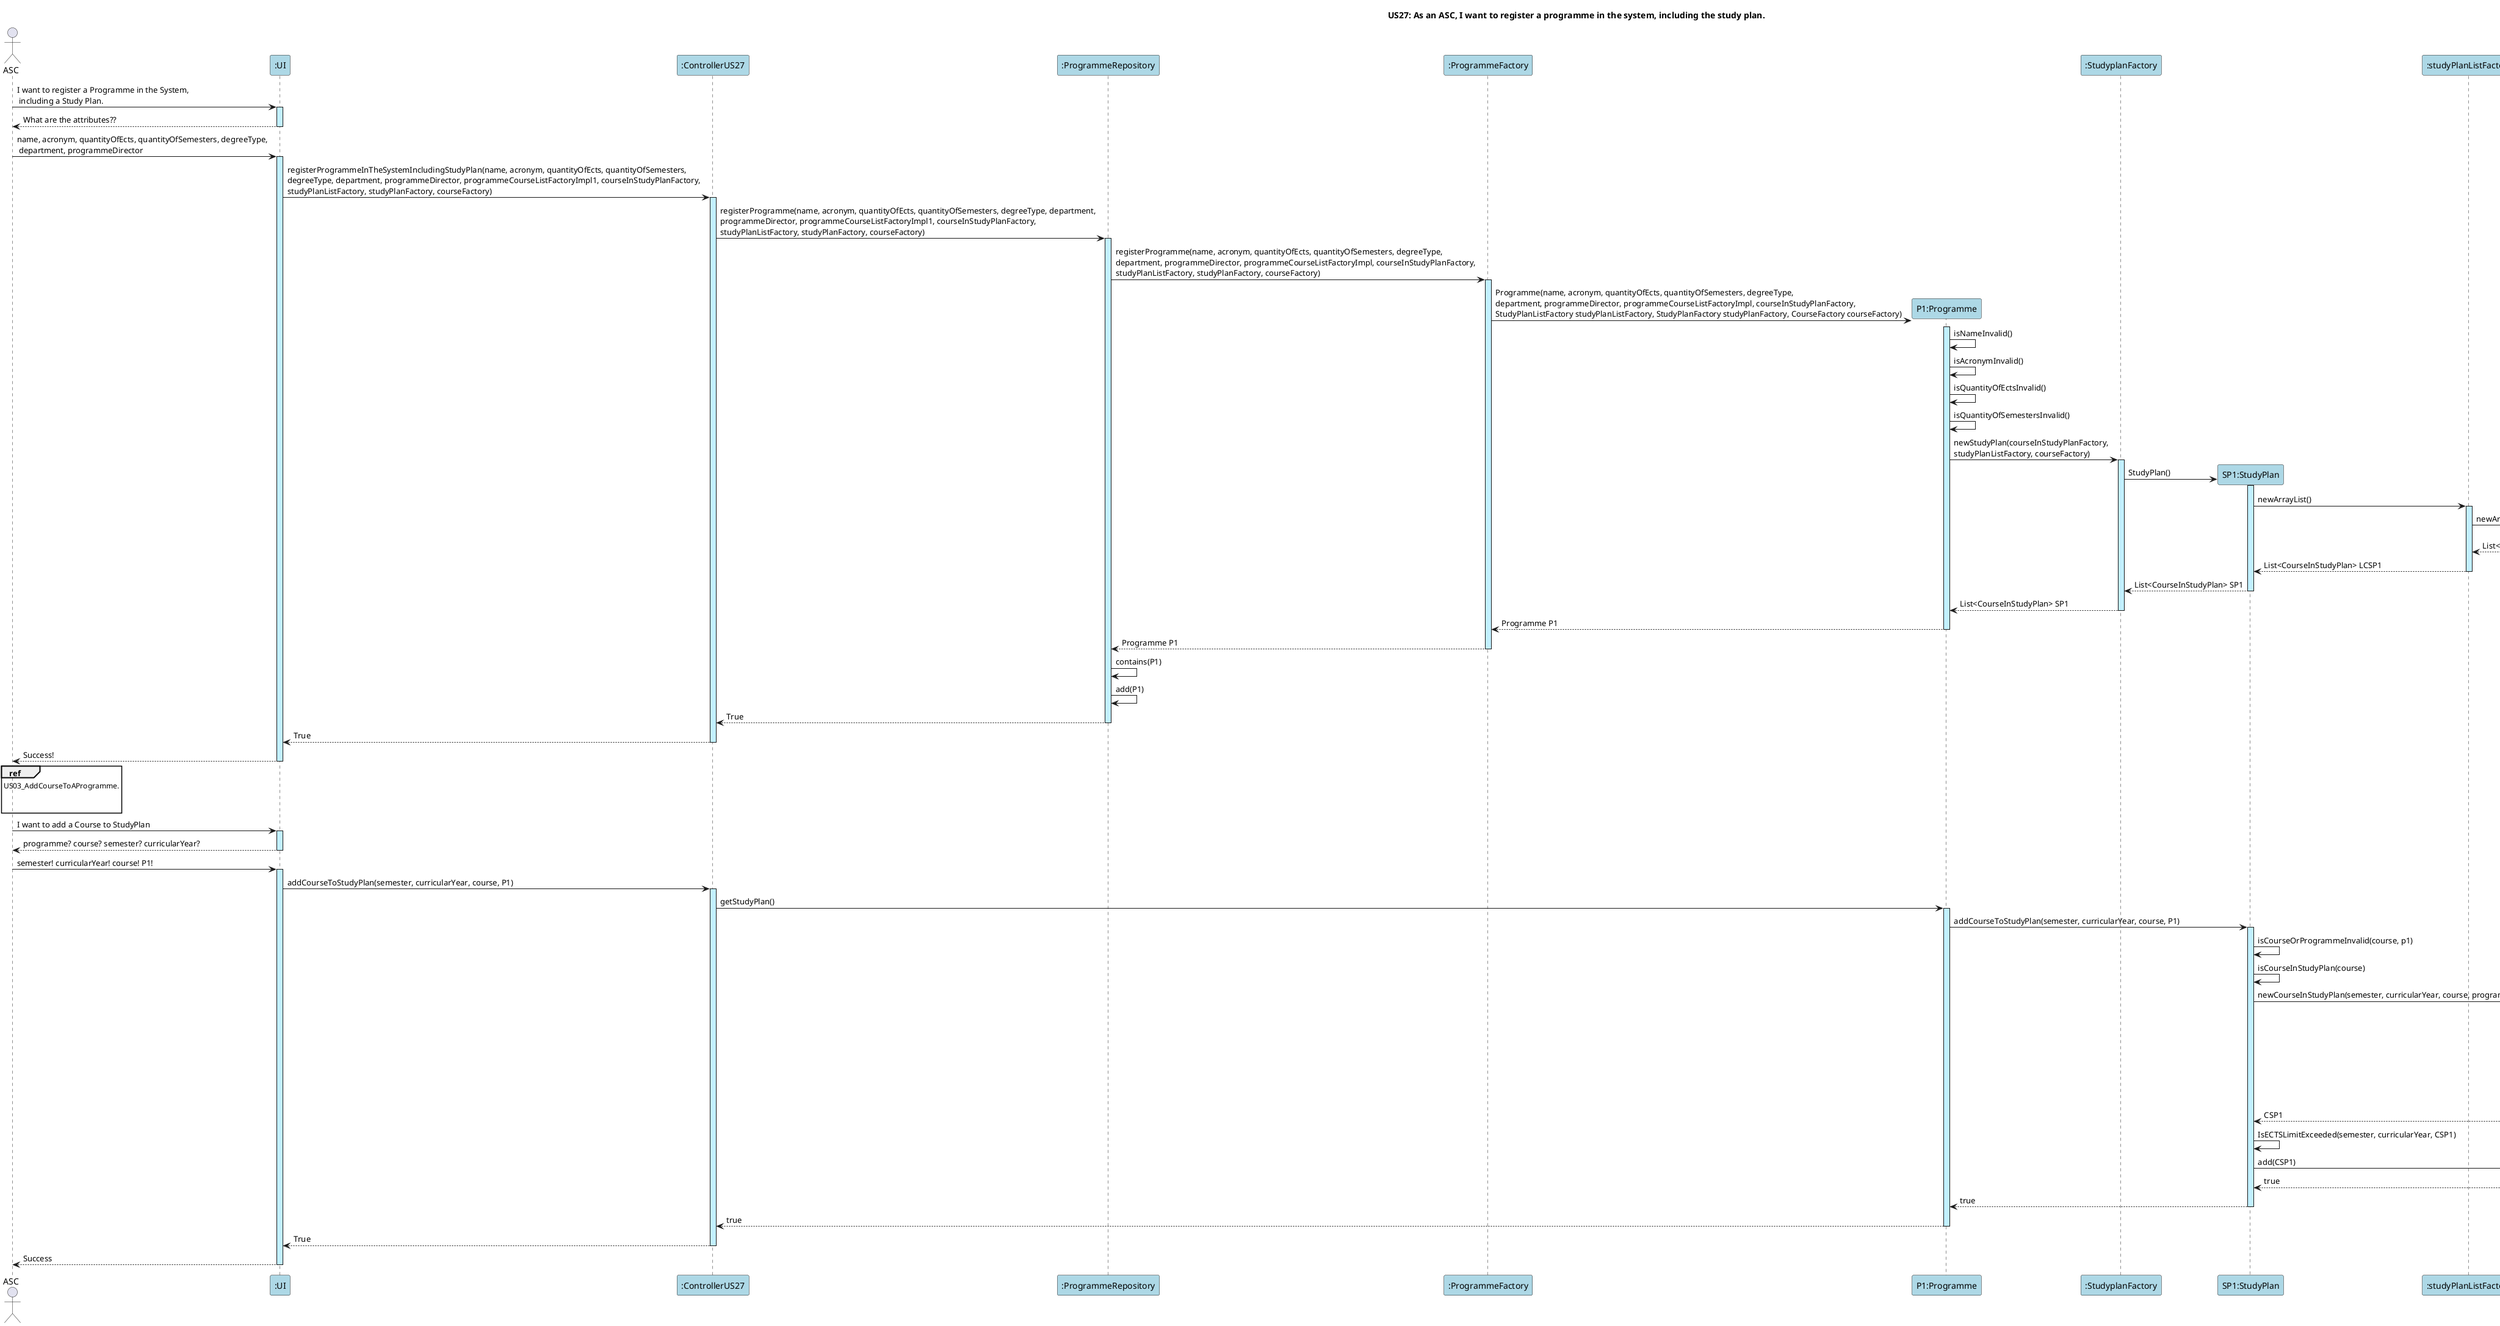 @startuml

title US27: As an ASC, I want to register a programme in the system, including the study plan.

actor ASC as Admin

participant ":UI" as UI #lightblue
participant ":ControllerUS27" as C #lightblue
participant ":ProgrammeRepository" as PR #lightblue
participant ":ProgrammeFactory" as PF #lightblue



Admin -> UI ++ #application : I want to register a Programme in the System,\n including a Study Plan.

UI --> Admin -- : What are the attributes??

Admin -> UI ++ #application : name, acronym, quantityOfEcts, quantityOfSemesters, degreeType, \n department, programmeDirector

UI -> C ++ #application : registerProgrammeInTheSystemIncludingStudyPlan(name, acronym, quantityOfEcts, quantityOfSemesters, \ndegreeType, department, programmeDirector, programmeCourseListFactoryImpl1, courseInStudyPlanFactory, \nstudyPlanListFactory, studyPlanFactory, courseFactory)

C -> PR ++ #application : registerProgramme(name, acronym, quantityOfEcts, quantityOfSemesters, degreeType, department, \nprogrammeDirector, programmeCourseListFactoryImpl1, courseInStudyPlanFactory, \nstudyPlanListFactory, studyPlanFactory, courseFactory)


PR -> PF ++ #application : registerProgramme(name, acronym, quantityOfEcts, quantityOfSemesters, degreeType, \ndepartment, programmeDirector, programmeCourseListFactoryImpl, courseInStudyPlanFactory, \nstudyPlanListFactory, studyPlanFactory, courseFactory)
create "P1:Programme" as P #lightblue
PF -> P ++ #application : Programme(name, acronym, quantityOfEcts, quantityOfSemesters, degreeType, \ndepartment, programmeDirector, programmeCourseListFactoryImpl, courseInStudyPlanFactory, \nStudyPlanListFactory studyPlanListFactory, StudyPlanFactory studyPlanFactory, CourseFactory courseFactory)

P -> P : isNameInvalid()
P -> P : isAcronymInvalid()
P -> P : isQuantityOfEctsInvalid()
P -> P : isQuantityOfSemestersInvalid()
participant ":StudyplanFactory" as SPF #lightblue
P -> SPF ++ #application : newStudyPlan(courseInStudyPlanFactory, \nstudyPlanListFactory, courseFactory)
create "SP1:StudyPlan" as SP #lightblue

SPF -> SP ++ #application : StudyPlan()

participant ":studyPlanListFactory" as SPLF #lightblue
SP -> SPLF ++ #application: newArrayList()

create "LCSP1:List<CourseInStudyPlan>" as LCSP #lightblue
SPLF -> LCSP ++ #application : newArrayList()
LCSP --> SPLF -- : List<CourseInStudyPlan> LCSP1
participant ":CourseInStudyPlanFactory" as CSPF #lightblue
SPLF --> SP -- : List<CourseInStudyPlan> LCSP1
SP --> SPF -- : List<CourseInStudyPlan> SP1

SPF --> P -- : List<CourseInStudyPlan> SP1

P --> PF -- : Programme P1
PF --> PR -- : Programme P1
PR -> PR : contains(P1)
PR -> PR : add(P1)

PR --> C -- : True
C --> UI -- : True
UI --> Admin -- : Success!

ref over Admin
US03_AddCourseToAProgramme.


end ref

Admin -> UI ++ #application : I want to add a Course to StudyPlan
UI --> Admin -- : programme? course? semester? curricularYear?
Admin -> UI ++ #application : semester! curricularYear! course! P1!
UI -> C ++ #application : addCourseToStudyPlan(semester, curricularYear, course, P1)
C -> P ++ #application : getStudyPlan()
P -> SP ++ #application: addCourseToStudyPlan(semester, curricularYear, course, P1)
SP -> SP : isCourseOrProgrammeInvalid(course, p1)
SP -> SP : isCourseInStudyPlan(course)


SP -> CSPF ++ #application : newCourseInStudyPlan(semester, curricularYear, course, programme)
create ":CourseInStudyPlan" as CSP #lightblue
CSPF -> CSP ++ #application : CourseInStudyPlan(semester, curricularYear, course, programme)
CSP -> CSP : isSemesterInvalid
CSP -> CSP : IsCurricularYearInvalid

CSP --> CSPF -- : CSP1
CSPF --> SP --: CSP1

SP -> SP : IsECTSLimitExceeded(semester, curricularYear, CSP1)
SP -> LCSP ++ #application: add(CSP1)
LCSP --> SP --: true
SP --> P --: true
P --> C -- : true
C --> UI -- : True

UI --> Admin -- : Success
@enduml
